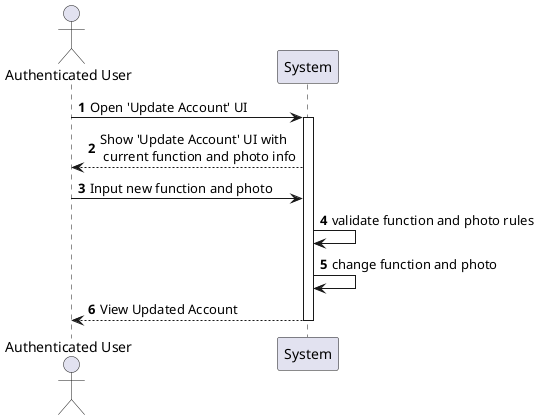 @startuml
actor "Authenticated User" as user
participant "System" as system
autonumber
user -> system : Open 'Update Account' UI
activate system

system --> user : Show 'Update Account' UI with\n current function and photo info
user -> system : Input new function and photo
system -> system : validate function and photo rules
system -> system : change function and photo

system --> user : View Updated Account
deactivate system
@enduml